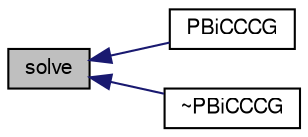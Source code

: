 digraph "solve"
{
  bgcolor="transparent";
  edge [fontname="FreeSans",fontsize="10",labelfontname="FreeSans",labelfontsize="10"];
  node [fontname="FreeSans",fontsize="10",shape=record];
  rankdir="LR";
  Node108 [label="solve",height=0.2,width=0.4,color="black", fillcolor="grey75", style="filled", fontcolor="black"];
  Node108 -> Node109 [dir="back",color="midnightblue",fontsize="10",style="solid",fontname="FreeSans"];
  Node109 [label="PBiCCCG",height=0.2,width=0.4,color="black",URL="$a26834.html#a75e0a397c6dfe99cb117bcf34c5a3a49",tooltip="Construct from matrix components and solver data dictionary. "];
  Node108 -> Node110 [dir="back",color="midnightblue",fontsize="10",style="solid",fontname="FreeSans"];
  Node110 [label="~PBiCCCG",height=0.2,width=0.4,color="black",URL="$a26834.html#ab3472900f0a5841dcbcf3069bc66a1e0"];
}
